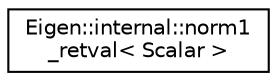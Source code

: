 digraph "Graphical Class Hierarchy"
{
  edge [fontname="Helvetica",fontsize="10",labelfontname="Helvetica",labelfontsize="10"];
  node [fontname="Helvetica",fontsize="10",shape=record];
  rankdir="LR";
  Node1 [label="Eigen::internal::norm1\l_retval\< Scalar \>",height=0.2,width=0.4,color="black", fillcolor="white", style="filled",URL="$struct_eigen_1_1internal_1_1norm1__retval.html"];
}
